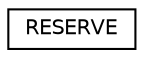 digraph "Graphical Class Hierarchy"
{
 // LATEX_PDF_SIZE
  edge [fontname="Helvetica",fontsize="10",labelfontname="Helvetica",labelfontsize="10"];
  node [fontname="Helvetica",fontsize="10",shape=record];
  rankdir="LR";
  Node0 [label="RESERVE",height=0.2,width=0.4,color="black", fillcolor="white", style="filled",URL="$structRESERVE.html",tooltip=" "];
}

